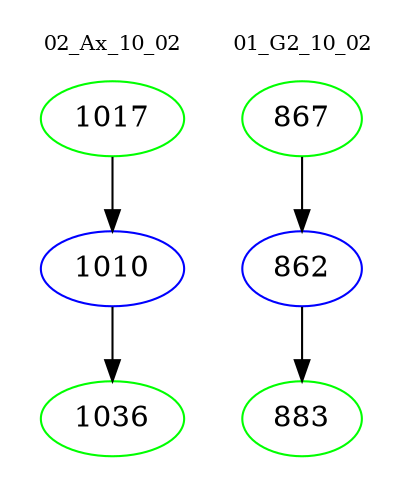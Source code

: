 digraph{
subgraph cluster_0 {
color = white
label = "02_Ax_10_02";
fontsize=10;
T0_1017 [label="1017", color="green"]
T0_1017 -> T0_1010 [color="black"]
T0_1010 [label="1010", color="blue"]
T0_1010 -> T0_1036 [color="black"]
T0_1036 [label="1036", color="green"]
}
subgraph cluster_1 {
color = white
label = "01_G2_10_02";
fontsize=10;
T1_867 [label="867", color="green"]
T1_867 -> T1_862 [color="black"]
T1_862 [label="862", color="blue"]
T1_862 -> T1_883 [color="black"]
T1_883 [label="883", color="green"]
}
}
